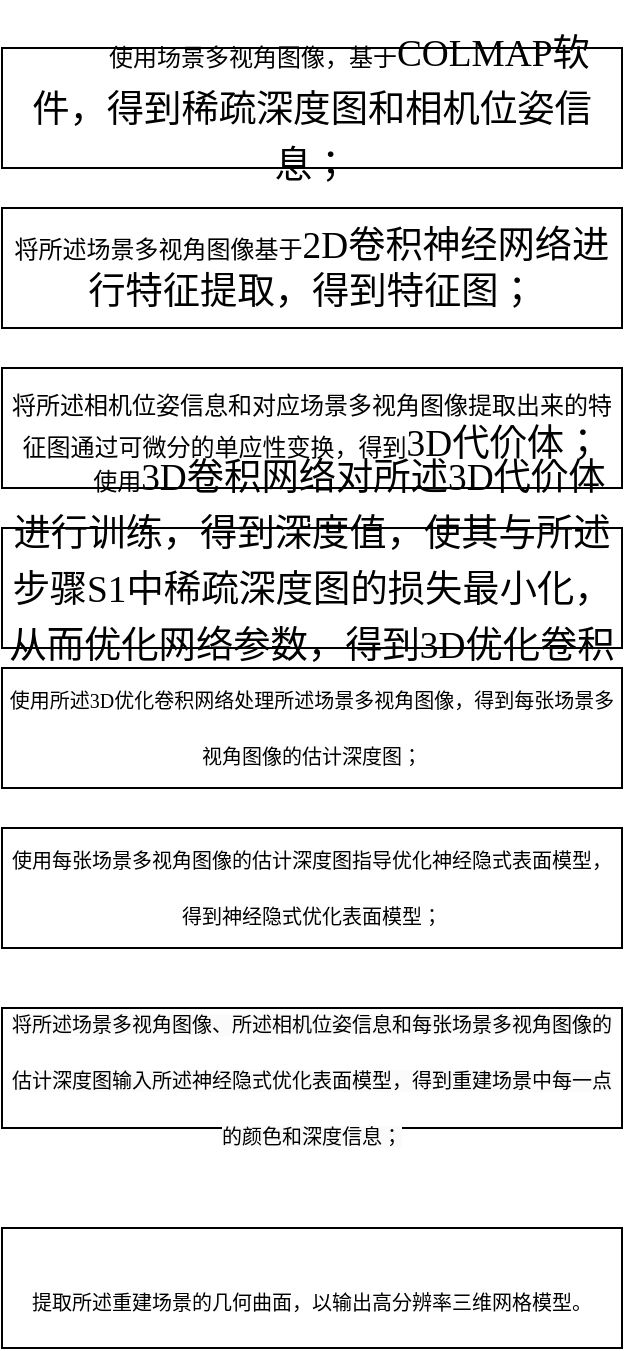 <mxfile version="21.7.1" type="github">
  <diagram name="Page-1" id="b520641d-4fe3-3701-9064-5fc419738815">
    <mxGraphModel dx="954" dy="1428" grid="1" gridSize="10" guides="1" tooltips="1" connect="1" arrows="1" fold="1" page="1" pageScale="1" pageWidth="1100" pageHeight="850" background="none" math="0" shadow="0">
      <root>
        <mxCell id="0" />
        <mxCell id="1" parent="0" />
        <mxCell id="3GrNnNi7N2yAipTBL7qC-1" value="&lt;br style=&quot;border-color: var(--border-color); font-size: 10px;&quot;&gt;&lt;br style=&quot;border-color: var(--border-color); font-size: 10px;&quot;&gt;&lt;span style=&quot;font-family: 宋体; text-indent: 28pt; background-color: initial;&quot;&gt;提取所述重建场景的几何曲面，以输出高分辨率三维网格模型。&lt;/span&gt;&lt;br&gt;&lt;p style=&quot;border-color: var(--border-color); text-indent: 28pt; font-size: 10px;&quot; class=&quot;MsoNormal&quot;&gt;&lt;span style=&quot;border-color: var(--border-color); font-size: 10px; line-height: 28px; font-family: &amp;quot;Times New Roman&amp;quot;, serif;&quot; lang=&quot;EN-US&quot;&gt;&lt;/span&gt;&lt;/p&gt;" style="rounded=0;whiteSpace=wrap;html=1;fontSize=10;" vertex="1" parent="1">
          <mxGeometry x="530" y="560" width="310" height="60" as="geometry" />
        </mxCell>
        <mxCell id="3GrNnNi7N2yAipTBL7qC-2" value="&lt;p style=&quot;text-indent:28.0pt;mso-char-indent-count:2.0;&lt;br/&gt;line-height:150%;layout-grid-mode:char;mso-layout-grid-align:none&quot; class=&quot;MsoNormal&quot;&gt;使用场景多视角图像，基于&lt;span style=&quot;font-size: 14pt; line-height: 150%; font-family: &amp;quot;Times New Roman&amp;quot;, serif;&quot; lang=&quot;EN-US&quot;&gt;COLMAP&lt;/span&gt;&lt;span style=&quot;font-size: 14pt; line-height: 150%; font-family: 宋体;&quot;&gt;软件，得到稀疏深度图和相机位姿信息；&lt;/span&gt;&lt;span style=&quot;font-size: 14pt; line-height: 150%; font-family: &amp;quot;Times New Roman&amp;quot;, serif;&quot; lang=&quot;EN-US&quot;&gt;&lt;/span&gt;&lt;/p&gt;" style="rounded=0;whiteSpace=wrap;html=1;" vertex="1" parent="1">
          <mxGeometry x="530" y="-30" width="310" height="60" as="geometry" />
        </mxCell>
        <mxCell id="3GrNnNi7N2yAipTBL7qC-3" value="将所述场景多视角图像基于&lt;span style=&quot;font-size: 14pt; font-family: &amp;quot;Times New Roman&amp;quot;, serif;&quot; lang=&quot;EN-US&quot;&gt;2D&lt;/span&gt;&lt;span style=&quot;font-size: 14pt; font-family: 宋体;&quot;&gt;卷积神经网络进行特征提取，得到特征图；&lt;/span&gt;" style="rounded=0;whiteSpace=wrap;html=1;" vertex="1" parent="1">
          <mxGeometry x="530" y="50" width="310" height="60" as="geometry" />
        </mxCell>
        <mxCell id="3GrNnNi7N2yAipTBL7qC-4" value="将所述相机位姿信息和对应场景多视角图像提取出来的特征图通过可微分的单应性变换，得到&lt;span style=&quot;font-size: 14pt; font-family: &amp;quot;Times New Roman&amp;quot;, serif;&quot; lang=&quot;EN-US&quot;&gt;3D&lt;/span&gt;&lt;span style=&quot;font-size: 14pt; font-family: 宋体;&quot;&gt;代价体；&lt;/span&gt;" style="rounded=0;whiteSpace=wrap;html=1;" vertex="1" parent="1">
          <mxGeometry x="530" y="130" width="310" height="60" as="geometry" />
        </mxCell>
        <mxCell id="3GrNnNi7N2yAipTBL7qC-5" value="&lt;p style=&quot;text-indent:28.0pt;mso-char-indent-count:2.0;&lt;br/&gt;line-height:150%;layout-grid-mode:char;mso-layout-grid-align:none&quot; class=&quot;MsoNormal&quot;&gt;使用&lt;span style=&quot;font-size: 14pt; line-height: 150%; font-family: &amp;quot;Times New Roman&amp;quot;, serif;&quot; lang=&quot;EN-US&quot;&gt;3D&lt;/span&gt;&lt;span style=&quot;font-size: 14pt; line-height: 150%; font-family: 宋体;&quot;&gt;卷积网络对所述&lt;/span&gt;&lt;span style=&quot;font-size: 14pt; line-height: 150%; font-family: &amp;quot;Times New Roman&amp;quot;, serif;&quot; lang=&quot;EN-US&quot;&gt;3D&lt;/span&gt;&lt;span style=&quot;font-size: 14pt; line-height: 150%; font-family: 宋体;&quot;&gt;代价体进行训练，得到深度值，使其与所述步骤&lt;/span&gt;&lt;span style=&quot;font-size: 14pt; line-height: 150%; font-family: &amp;quot;Times New Roman&amp;quot;, serif;&quot; lang=&quot;EN-US&quot;&gt;S1&lt;/span&gt;&lt;span style=&quot;font-size: 14pt; line-height: 150%; font-family: 宋体;&quot;&gt;中稀疏深度图的损失最小化，从而优化网络参数，得到&lt;/span&gt;&lt;span style=&quot;font-size: 14pt; line-height: 150%; font-family: &amp;quot;Times New Roman&amp;quot;, serif;&quot; lang=&quot;EN-US&quot;&gt;3D&lt;/span&gt;&lt;span style=&quot;font-size: 14pt; line-height: 150%; font-family: 宋体;&quot;&gt;优化卷积网络；&lt;/span&gt;&lt;span style=&quot;font-size: 14pt; line-height: 150%; font-family: &amp;quot;Times New Roman&amp;quot;, serif;&quot; lang=&quot;EN-US&quot;&gt;&lt;/span&gt;&lt;/p&gt;" style="rounded=0;whiteSpace=wrap;html=1;" vertex="1" parent="1">
          <mxGeometry x="530" y="210" width="310" height="60" as="geometry" />
        </mxCell>
        <mxCell id="3GrNnNi7N2yAipTBL7qC-6" value="&lt;span style=&quot;border-color: var(--border-color); text-indent: 37.333px; font-size: 10px; line-height: 28px; font-family: 宋体;&quot;&gt;使用所述&lt;/span&gt;&lt;span style=&quot;border-color: var(--border-color); text-indent: 37.333px; font-size: 10px; line-height: 28px; font-family: &amp;quot;Times New Roman&amp;quot;, serif;&quot; lang=&quot;EN-US&quot;&gt;3D&lt;/span&gt;&lt;span style=&quot;border-color: var(--border-color); text-indent: 37.333px; font-size: 10px; line-height: 28px; font-family: 宋体;&quot;&gt;优化卷积网络处理所述场景多视角图像，得到每张场景多视角图像的估计深度图；&lt;/span&gt;" style="rounded=0;whiteSpace=wrap;html=1;fontSize=10;" vertex="1" parent="1">
          <mxGeometry x="530" y="280" width="310" height="60" as="geometry" />
        </mxCell>
        <mxCell id="3GrNnNi7N2yAipTBL7qC-7" value="&lt;span style=&quot;border-color: var(--border-color); text-indent: 37.333px; font-size: 10px; line-height: 28px; font-family: 宋体;&quot;&gt;使用每张场景多视角图像的估计深度图指导优化神经隐式表面模型，得到神经隐式优化表面模型；&lt;/span&gt;" style="rounded=0;whiteSpace=wrap;html=1;fontSize=10;" vertex="1" parent="1">
          <mxGeometry x="530" y="360" width="310" height="60" as="geometry" />
        </mxCell>
        <mxCell id="3GrNnNi7N2yAipTBL7qC-8" value="&lt;br&gt;&lt;span style=&quot;border-color: var(--border-color); color: black; font-style: normal; font-variant-ligatures: normal; font-variant-caps: normal; font-weight: 400; letter-spacing: normal; orphans: 2; text-align: center; text-indent: 37.333px; text-transform: none; widows: 2; word-spacing: 0px; -webkit-text-stroke-width: 0px; background-color: rgb(251, 251, 251); text-decoration-thickness: initial; text-decoration-style: initial; text-decoration-color: initial; font-size: 10px; line-height: 28px; font-family: 宋体;&quot;&gt;将所述场景多视角图像、所述相机位姿信息和每张场景多视角图像的估计深度图输入所述神经隐式优化表面模型，得到重建场景中每一点的颜色和深度信息；&lt;/span&gt;&lt;br&gt;" style="rounded=0;whiteSpace=wrap;html=1;fontSize=10;" vertex="1" parent="1">
          <mxGeometry x="530" y="450" width="310" height="60" as="geometry" />
        </mxCell>
      </root>
    </mxGraphModel>
  </diagram>
</mxfile>
